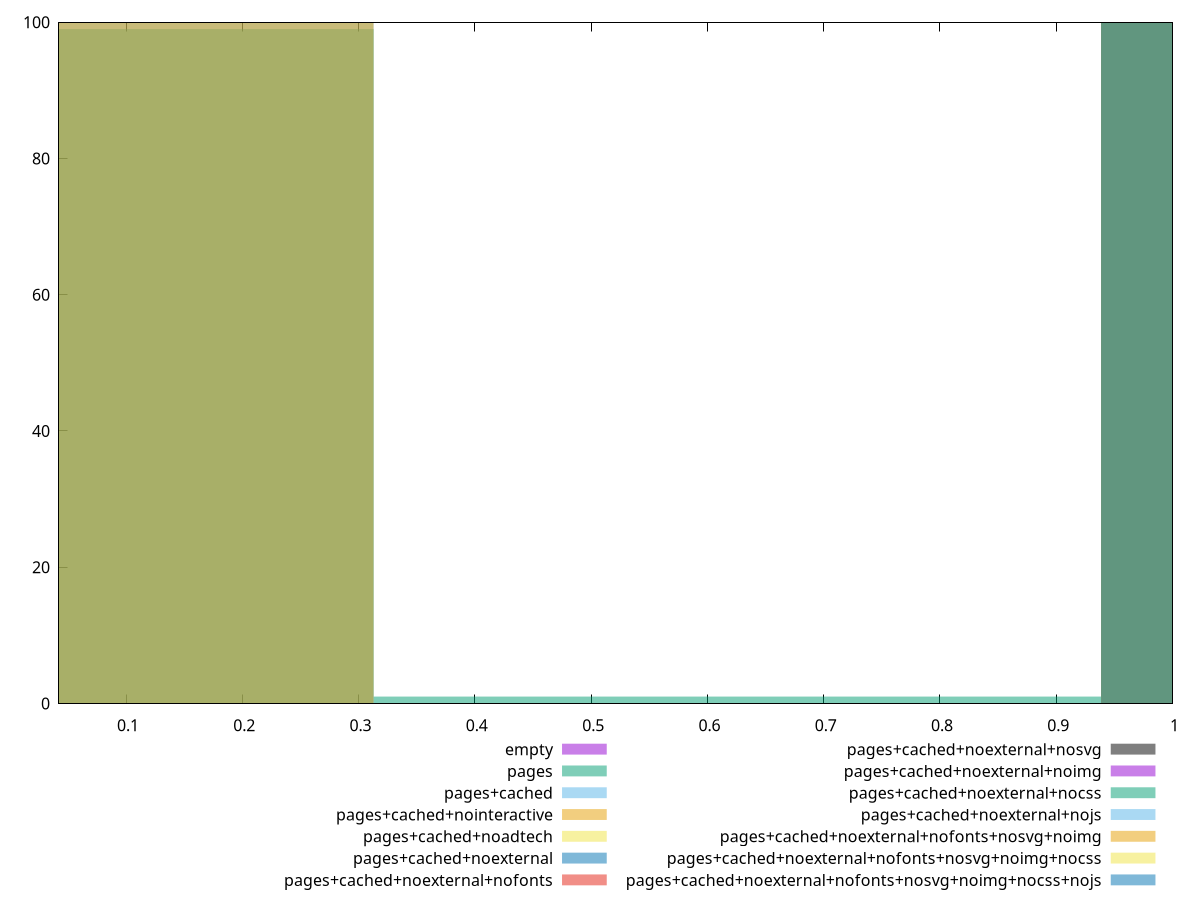 reset

$empty <<EOF
1.2515074642951374 100
EOF

$pages <<EOF
0 99
0.6257537321475687 1
EOF

$pagesCached <<EOF
0 100
EOF

$pagesCachedNointeractive <<EOF
0 100
EOF

$pagesCachedNoadtech <<EOF
1.2515074642951374 100
EOF

$pagesCachedNoexternal <<EOF
1.2515074642951374 100
EOF

$pagesCachedNoexternalNofonts <<EOF
1.2515074642951374 100
EOF

$pagesCachedNoexternalNosvg <<EOF
1.2515074642951374 100
EOF

$pagesCachedNoexternalNoimg <<EOF
1.2515074642951374 100
EOF

$pagesCachedNoexternalNocss <<EOF
1.2515074642951374 100
EOF

$pagesCachedNoexternalNojs <<EOF
1.2515074642951374 100
EOF

$pagesCachedNoexternalNofontsNosvgNoimg <<EOF
1.2515074642951374 100
EOF

$pagesCachedNoexternalNofontsNosvgNoimgNocss <<EOF
1.2515074642951374 100
EOF

$pagesCachedNoexternalNofontsNosvgNoimgNocssNojs <<EOF
1.2515074642951374 100
EOF

set key outside below
set boxwidth 0.6257537321475687
set xrange [0.04235294117647059:1]
set yrange [0:100]
set style fill transparent solid 0.5 noborder
set terminal svg size 640, 620 enhanced background rgb 'white'
set output "report_00007_2020-12-11T15:55:29.892Z/unused-javascript/comparison/histogram/all_score.svg"

plot $empty title "empty" with boxes, \
     $pages title "pages" with boxes, \
     $pagesCached title "pages+cached" with boxes, \
     $pagesCachedNointeractive title "pages+cached+nointeractive" with boxes, \
     $pagesCachedNoadtech title "pages+cached+noadtech" with boxes, \
     $pagesCachedNoexternal title "pages+cached+noexternal" with boxes, \
     $pagesCachedNoexternalNofonts title "pages+cached+noexternal+nofonts" with boxes, \
     $pagesCachedNoexternalNosvg title "pages+cached+noexternal+nosvg" with boxes, \
     $pagesCachedNoexternalNoimg title "pages+cached+noexternal+noimg" with boxes, \
     $pagesCachedNoexternalNocss title "pages+cached+noexternal+nocss" with boxes, \
     $pagesCachedNoexternalNojs title "pages+cached+noexternal+nojs" with boxes, \
     $pagesCachedNoexternalNofontsNosvgNoimg title "pages+cached+noexternal+nofonts+nosvg+noimg" with boxes, \
     $pagesCachedNoexternalNofontsNosvgNoimgNocss title "pages+cached+noexternal+nofonts+nosvg+noimg+nocss" with boxes, \
     $pagesCachedNoexternalNofontsNosvgNoimgNocssNojs title "pages+cached+noexternal+nofonts+nosvg+noimg+nocss+nojs" with boxes

reset
